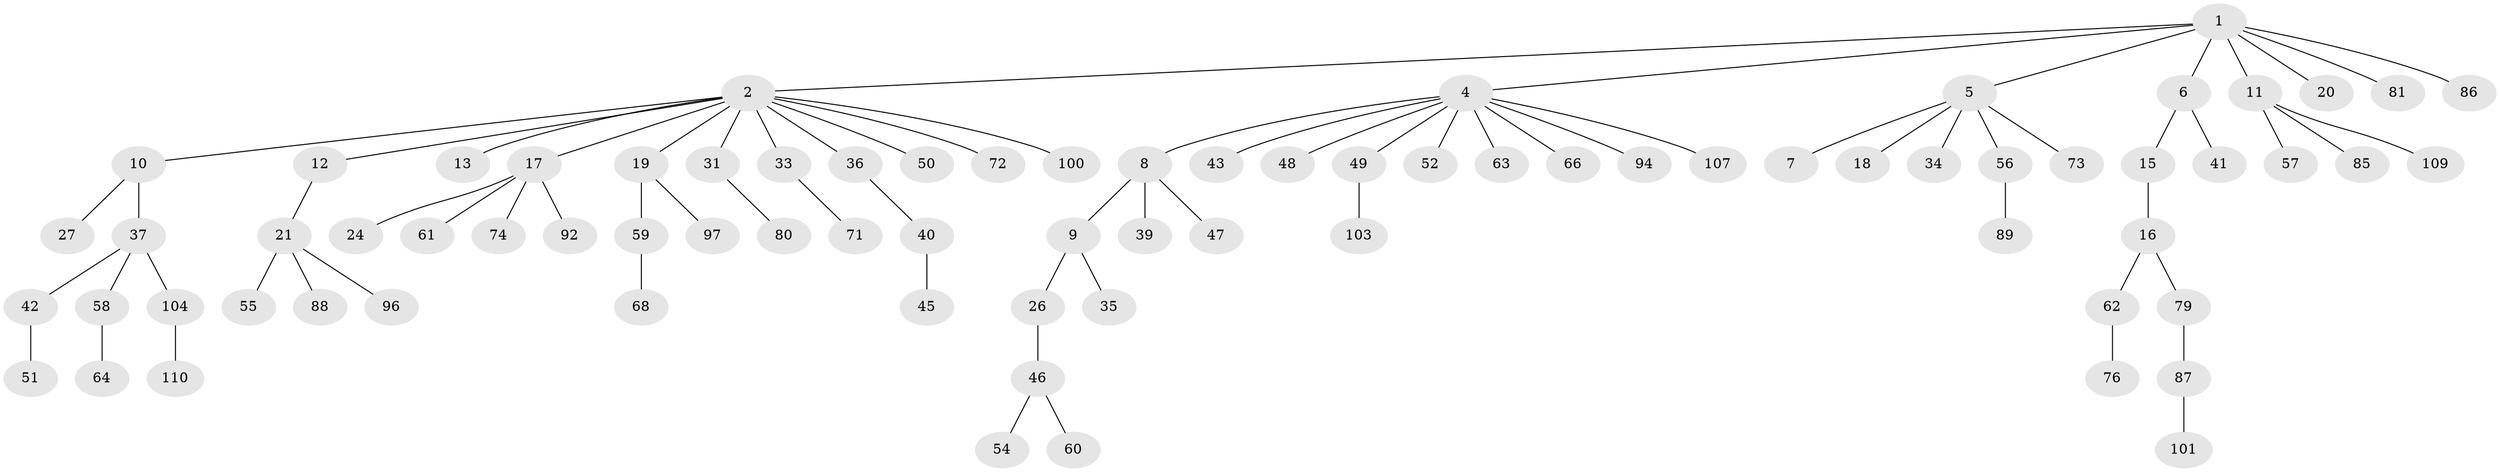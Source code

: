 // Generated by graph-tools (version 1.1) at 2025/24/03/03/25 07:24:08]
// undirected, 78 vertices, 77 edges
graph export_dot {
graph [start="1"]
  node [color=gray90,style=filled];
  1 [super="+69"];
  2 [super="+3"];
  4 [super="+28"];
  5 [super="+23"];
  6 [super="+44"];
  7 [super="+32"];
  8 [super="+25"];
  9 [super="+14"];
  10;
  11 [super="+30"];
  12;
  13 [super="+75"];
  15;
  16 [super="+22"];
  17 [super="+29"];
  18;
  19 [super="+84"];
  20 [super="+82"];
  21 [super="+83"];
  24;
  26;
  27;
  31;
  33;
  34;
  35 [super="+38"];
  36;
  37 [super="+91"];
  39 [super="+108"];
  40 [super="+102"];
  41;
  42;
  43;
  45 [super="+98"];
  46 [super="+53"];
  47;
  48;
  49 [super="+67"];
  50;
  51;
  52;
  54;
  55;
  56;
  57 [super="+70"];
  58;
  59 [super="+77"];
  60 [super="+65"];
  61 [super="+78"];
  62;
  63;
  64;
  66;
  68;
  71 [super="+90"];
  72;
  73;
  74 [super="+95"];
  76;
  79;
  80 [super="+106"];
  81 [super="+105"];
  85;
  86;
  87 [super="+99"];
  88;
  89 [super="+93"];
  92;
  94;
  96;
  97;
  100;
  101;
  103;
  104;
  107;
  109;
  110;
  1 -- 2;
  1 -- 4;
  1 -- 5;
  1 -- 6;
  1 -- 11;
  1 -- 20;
  1 -- 81;
  1 -- 86;
  2 -- 12;
  2 -- 13;
  2 -- 33;
  2 -- 100;
  2 -- 36;
  2 -- 72;
  2 -- 10;
  2 -- 17;
  2 -- 50;
  2 -- 19;
  2 -- 31;
  4 -- 8;
  4 -- 43;
  4 -- 63;
  4 -- 48;
  4 -- 49;
  4 -- 66;
  4 -- 52;
  4 -- 107;
  4 -- 94;
  5 -- 7;
  5 -- 18;
  5 -- 34;
  5 -- 56;
  5 -- 73;
  6 -- 15;
  6 -- 41;
  8 -- 9;
  8 -- 39;
  8 -- 47;
  9 -- 26;
  9 -- 35;
  10 -- 27;
  10 -- 37;
  11 -- 57;
  11 -- 85;
  11 -- 109;
  12 -- 21;
  15 -- 16;
  16 -- 62;
  16 -- 79;
  17 -- 24;
  17 -- 92;
  17 -- 74;
  17 -- 61;
  19 -- 59;
  19 -- 97;
  21 -- 55;
  21 -- 88;
  21 -- 96;
  26 -- 46;
  31 -- 80;
  33 -- 71;
  36 -- 40;
  37 -- 42;
  37 -- 58;
  37 -- 104;
  40 -- 45;
  42 -- 51;
  46 -- 60;
  46 -- 54;
  49 -- 103;
  56 -- 89;
  58 -- 64;
  59 -- 68;
  62 -- 76;
  79 -- 87;
  87 -- 101;
  104 -- 110;
}
